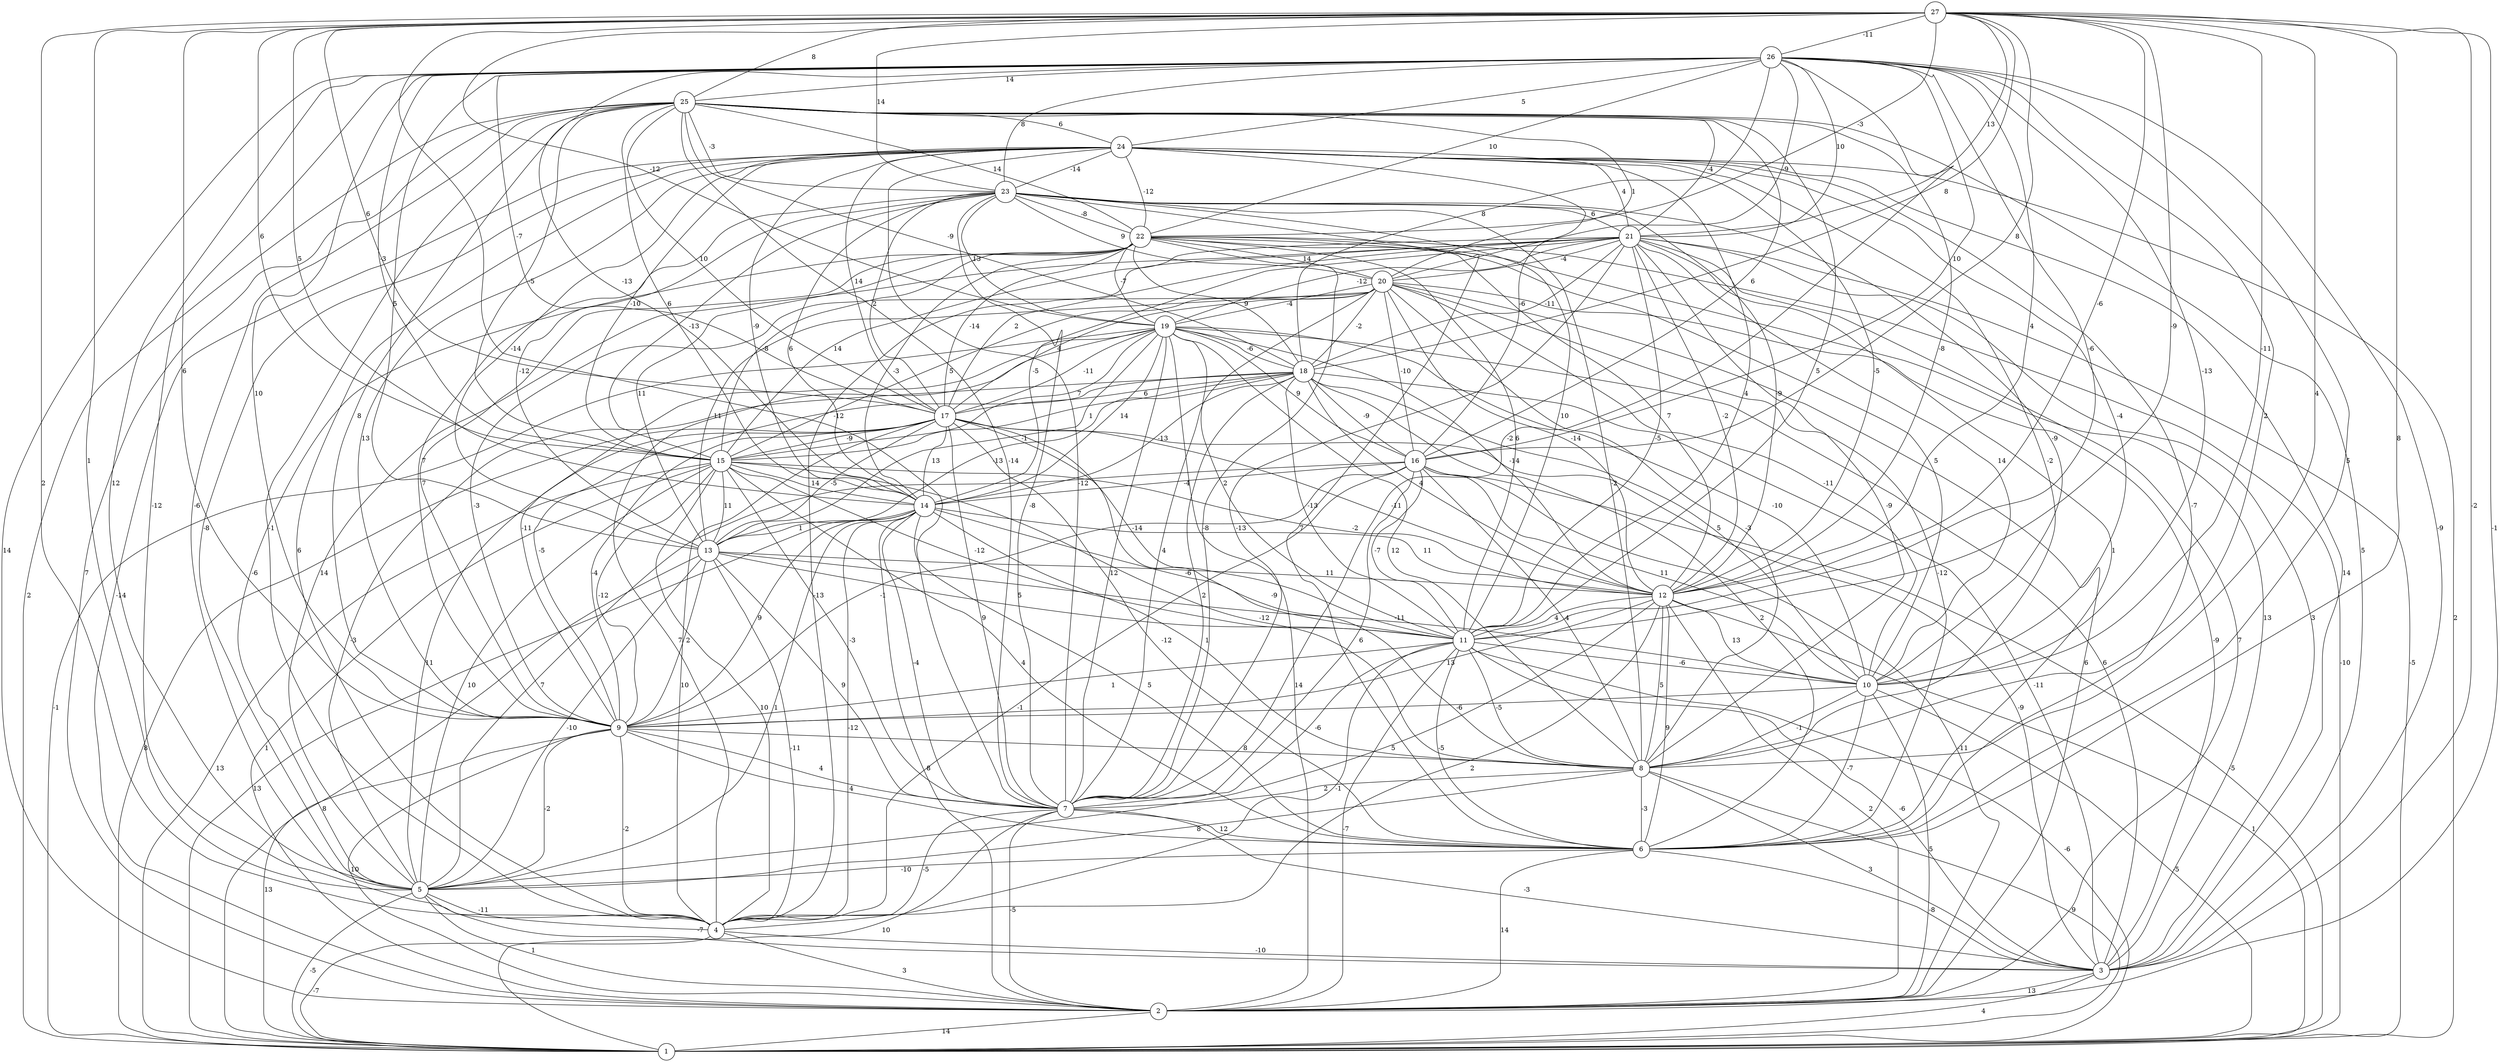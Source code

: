 graph { 
	 fontname="Helvetica,Arial,sans-serif" 
	 node [shape = circle]; 
	 27 -- 2 [label = "-1"];
	 27 -- 3 [label = "-2"];
	 27 -- 4 [label = "2"];
	 27 -- 5 [label = "1"];
	 27 -- 6 [label = "8"];
	 27 -- 7 [label = "-12"];
	 27 -- 8 [label = "4"];
	 27 -- 9 [label = "6"];
	 27 -- 10 [label = "-11"];
	 27 -- 11 [label = "-9"];
	 27 -- 12 [label = "-6"];
	 27 -- 14 [label = "5"];
	 27 -- 15 [label = "6"];
	 27 -- 16 [label = "8"];
	 27 -- 17 [label = "6"];
	 27 -- 18 [label = "8"];
	 27 -- 19 [label = "-12"];
	 27 -- 21 [label = "13"];
	 27 -- 22 [label = "-3"];
	 27 -- 23 [label = "14"];
	 27 -- 25 [label = "8"];
	 27 -- 26 [label = "-11"];
	 26 -- 2 [label = "14"];
	 26 -- 3 [label = "-9"];
	 26 -- 4 [label = "-12"];
	 26 -- 5 [label = "12"];
	 26 -- 6 [label = "5"];
	 26 -- 7 [label = "-2"];
	 26 -- 8 [label = "2"];
	 26 -- 9 [label = "10"];
	 26 -- 10 [label = "-13"];
	 26 -- 11 [label = "-6"];
	 26 -- 12 [label = "4"];
	 26 -- 13 [label = "5"];
	 26 -- 14 [label = "-13"];
	 26 -- 15 [label = "-3"];
	 26 -- 16 [label = "10"];
	 26 -- 17 [label = "-7"];
	 26 -- 18 [label = "8"];
	 26 -- 20 [label = "-9"];
	 26 -- 21 [label = "10"];
	 26 -- 22 [label = "10"];
	 26 -- 23 [label = "8"];
	 26 -- 24 [label = "5"];
	 26 -- 25 [label = "14"];
	 25 -- 1 [label = "2"];
	 25 -- 2 [label = "7"];
	 25 -- 3 [label = "5"];
	 25 -- 4 [label = "-1"];
	 25 -- 5 [label = "-6"];
	 25 -- 7 [label = "-14"];
	 25 -- 9 [label = "8"];
	 25 -- 11 [label = "5"];
	 25 -- 12 [label = "-8"];
	 25 -- 14 [label = "6"];
	 25 -- 15 [label = "-5"];
	 25 -- 16 [label = "6"];
	 25 -- 17 [label = "10"];
	 25 -- 18 [label = "-9"];
	 25 -- 20 [label = "1"];
	 25 -- 21 [label = "-4"];
	 25 -- 22 [label = "14"];
	 25 -- 23 [label = "-3"];
	 25 -- 24 [label = "6"];
	 24 -- 1 [label = "2"];
	 24 -- 2 [label = "-14"];
	 24 -- 3 [label = "14"];
	 24 -- 4 [label = "6"];
	 24 -- 5 [label = "-8"];
	 24 -- 6 [label = "-7"];
	 24 -- 7 [label = "-12"];
	 24 -- 8 [label = "-2"];
	 24 -- 9 [label = "13"];
	 24 -- 10 [label = "-4"];
	 24 -- 11 [label = "4"];
	 24 -- 12 [label = "-5"];
	 24 -- 13 [label = "-14"];
	 24 -- 14 [label = "-9"];
	 24 -- 15 [label = "-10"];
	 24 -- 16 [label = "-6"];
	 24 -- 17 [label = "14"];
	 24 -- 21 [label = "4"];
	 24 -- 22 [label = "-12"];
	 24 -- 23 [label = "-14"];
	 23 -- 6 [label = "7"];
	 23 -- 7 [label = "-8"];
	 23 -- 8 [label = "-2"];
	 23 -- 9 [label = "7"];
	 23 -- 10 [label = "-9"];
	 23 -- 11 [label = "10"];
	 23 -- 12 [label = "-9"];
	 23 -- 13 [label = "-12"];
	 23 -- 14 [label = "6"];
	 23 -- 15 [label = "-13"];
	 23 -- 17 [label = "2"];
	 23 -- 19 [label = "13"];
	 23 -- 20 [label = "9"];
	 23 -- 21 [label = "6"];
	 23 -- 22 [label = "-8"];
	 22 -- 1 [label = "-10"];
	 22 -- 3 [label = "13"];
	 22 -- 5 [label = "-6"];
	 22 -- 7 [label = "-8"];
	 22 -- 9 [label = "7"];
	 22 -- 10 [label = "5"];
	 22 -- 11 [label = "6"];
	 22 -- 12 [label = "7"];
	 22 -- 13 [label = "11"];
	 22 -- 14 [label = "-3"];
	 22 -- 15 [label = "-8"];
	 22 -- 17 [label = "-14"];
	 22 -- 18 [label = "9"];
	 22 -- 19 [label = "-7"];
	 22 -- 20 [label = "14"];
	 21 -- 1 [label = "-5"];
	 21 -- 2 [label = "7"];
	 21 -- 3 [label = "3"];
	 21 -- 4 [label = "-13"];
	 21 -- 5 [label = "14"];
	 21 -- 6 [label = "1"];
	 21 -- 7 [label = "-13"];
	 21 -- 8 [label = "-9"];
	 21 -- 10 [label = "14"];
	 21 -- 11 [label = "-5"];
	 21 -- 12 [label = "-2"];
	 21 -- 14 [label = "-5"];
	 21 -- 15 [label = "14"];
	 21 -- 17 [label = "2"];
	 21 -- 18 [label = "-11"];
	 21 -- 19 [label = "-12"];
	 21 -- 20 [label = "-4"];
	 20 -- 2 [label = "6"];
	 20 -- 3 [label = "-9"];
	 20 -- 6 [label = "-12"];
	 20 -- 7 [label = "4"];
	 20 -- 8 [label = "-3"];
	 20 -- 9 [label = "-3"];
	 20 -- 10 [label = "-11"];
	 20 -- 12 [label = "-14"];
	 20 -- 13 [label = "11"];
	 20 -- 15 [label = "5"];
	 20 -- 16 [label = "-10"];
	 20 -- 17 [label = "4"];
	 20 -- 18 [label = "-2"];
	 20 -- 19 [label = "-4"];
	 19 -- 1 [label = "-1"];
	 19 -- 2 [label = "14"];
	 19 -- 3 [label = "6"];
	 19 -- 4 [label = "7"];
	 19 -- 7 [label = "12"];
	 19 -- 8 [label = "12"];
	 19 -- 9 [label = "-11"];
	 19 -- 10 [label = "-10"];
	 19 -- 11 [label = "2"];
	 19 -- 12 [label = "-14"];
	 19 -- 13 [label = "-1"];
	 19 -- 14 [label = "14"];
	 19 -- 15 [label = "7"];
	 19 -- 16 [label = "9"];
	 19 -- 17 [label = "-11"];
	 19 -- 18 [label = "-6"];
	 18 -- 3 [label = "-11"];
	 18 -- 5 [label = "-3"];
	 18 -- 6 [label = "2"];
	 18 -- 7 [label = "2"];
	 18 -- 9 [label = "-5"];
	 18 -- 10 [label = "5"];
	 18 -- 11 [label = "-13"];
	 18 -- 12 [label = "4"];
	 18 -- 13 [label = "-13"];
	 18 -- 14 [label = "-13"];
	 18 -- 15 [label = "1"];
	 18 -- 16 [label = "-9"];
	 18 -- 17 [label = "6"];
	 17 -- 1 [label = "8"];
	 17 -- 3 [label = "-9"];
	 17 -- 4 [label = "10"];
	 17 -- 5 [label = "11"];
	 17 -- 6 [label = "-12"];
	 17 -- 7 [label = "9"];
	 17 -- 8 [label = "-9"];
	 17 -- 9 [label = "-4"];
	 17 -- 11 [label = "-14"];
	 17 -- 12 [label = "-11"];
	 17 -- 13 [label = "-5"];
	 17 -- 14 [label = "13"];
	 17 -- 15 [label = "-9"];
	 16 -- 1 [label = "-5"];
	 16 -- 2 [label = "-11"];
	 16 -- 4 [label = "-1"];
	 16 -- 5 [label = "7"];
	 16 -- 7 [label = "6"];
	 16 -- 8 [label = "4"];
	 16 -- 9 [label = "-1"];
	 16 -- 10 [label = "11"];
	 16 -- 11 [label = "-7"];
	 16 -- 14 [label = "-4"];
	 15 -- 1 [label = "13"];
	 15 -- 2 [label = "1"];
	 15 -- 4 [label = "10"];
	 15 -- 5 [label = "10"];
	 15 -- 6 [label = "4"];
	 15 -- 7 [label = "-3"];
	 15 -- 8 [label = "-12"];
	 15 -- 9 [label = "-12"];
	 15 -- 11 [label = "-12"];
	 15 -- 12 [label = "-2"];
	 15 -- 13 [label = "11"];
	 15 -- 14 [label = "14"];
	 14 -- 1 [label = "13"];
	 14 -- 2 [label = "8"];
	 14 -- 4 [label = "-12"];
	 14 -- 5 [label = "1"];
	 14 -- 6 [label = "5"];
	 14 -- 7 [label = "-4"];
	 14 -- 8 [label = "1"];
	 14 -- 9 [label = "9"];
	 14 -- 11 [label = "-6"];
	 14 -- 12 [label = "11"];
	 14 -- 13 [label = "1"];
	 13 -- 1 [label = "8"];
	 13 -- 4 [label = "-11"];
	 13 -- 5 [label = "-10"];
	 13 -- 7 [label = "9"];
	 13 -- 9 [label = "2"];
	 13 -- 10 [label = "-11"];
	 13 -- 11 [label = "5"];
	 13 -- 12 [label = "11"];
	 12 -- 1 [label = "1"];
	 12 -- 2 [label = "2"];
	 12 -- 4 [label = "2"];
	 12 -- 5 [label = "5"];
	 12 -- 6 [label = "9"];
	 12 -- 8 [label = "5"];
	 12 -- 9 [label = "13"];
	 12 -- 10 [label = "13"];
	 12 -- 11 [label = "4"];
	 11 -- 1 [label = "-6"];
	 11 -- 2 [label = "-7"];
	 11 -- 3 [label = "-6"];
	 11 -- 4 [label = "-1"];
	 11 -- 6 [label = "-5"];
	 11 -- 7 [label = "-6"];
	 11 -- 8 [label = "-5"];
	 11 -- 9 [label = "1"];
	 11 -- 10 [label = "-6"];
	 10 -- 1 [label = "-5"];
	 10 -- 2 [label = "5"];
	 10 -- 6 [label = "-7"];
	 10 -- 8 [label = "-1"];
	 10 -- 9 [label = "-6"];
	 9 -- 1 [label = "13"];
	 9 -- 2 [label = "10"];
	 9 -- 4 [label = "-2"];
	 9 -- 5 [label = "-2"];
	 9 -- 6 [label = "4"];
	 9 -- 7 [label = "4"];
	 9 -- 8 [label = "8"];
	 8 -- 1 [label = "9"];
	 8 -- 3 [label = "3"];
	 8 -- 5 [label = "8"];
	 8 -- 6 [label = "-3"];
	 8 -- 7 [label = "2"];
	 7 -- 1 [label = "10"];
	 7 -- 2 [label = "-5"];
	 7 -- 3 [label = "-3"];
	 7 -- 4 [label = "-5"];
	 7 -- 6 [label = "12"];
	 6 -- 2 [label = "14"];
	 6 -- 3 [label = "-8"];
	 6 -- 5 [label = "-10"];
	 5 -- 1 [label = "-5"];
	 5 -- 2 [label = "1"];
	 5 -- 3 [label = "-7"];
	 5 -- 4 [label = "-11"];
	 4 -- 1 [label = "-7"];
	 4 -- 2 [label = "3"];
	 4 -- 3 [label = "-10"];
	 3 -- 1 [label = "4"];
	 3 -- 2 [label = "13"];
	 2 -- 1 [label = "14"];
	 1;
	 2;
	 3;
	 4;
	 5;
	 6;
	 7;
	 8;
	 9;
	 10;
	 11;
	 12;
	 13;
	 14;
	 15;
	 16;
	 17;
	 18;
	 19;
	 20;
	 21;
	 22;
	 23;
	 24;
	 25;
	 26;
	 27;
}
